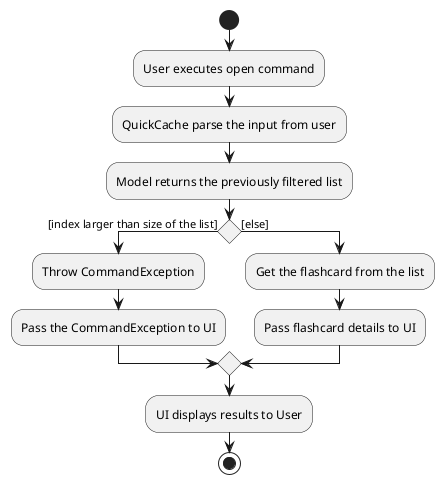 @startuml
start
:User executes open command;
:QuickCache parse the input from user;
:Model returns the previously filtered list;

'Since the beta syntax does not support placing the condition outside the
'diamond we place it as the true branch instead.

if () then ([index larger than size of the list])
    :Throw CommandException;
    :Pass the CommandException to UI;
else ([else])
    :Get the flashcard from the list;
    :Pass flashcard details to UI;
endif
:UI displays results to User;
stop
@enduml
